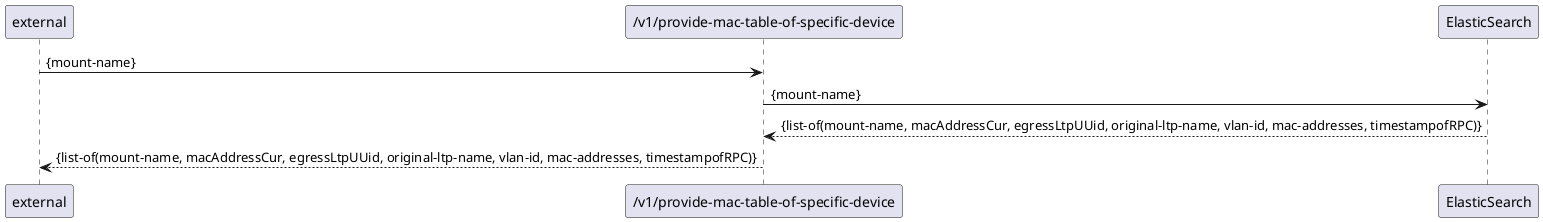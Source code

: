 @startuml
skinparam responseMessageBelowArrow true

"external" -> "/v1/provide-mac-table-of-specific-device": {mount-name}

"/v1/provide-mac-table-of-specific-device" -> "ElasticSearch": {mount-name}
"ElasticSearch" --> "/v1/provide-mac-table-of-specific-device": {list-of(mount-name, macAddressCur, egressLtpUUid, original-ltp-name, vlan-id, mac-addresses, timestampofRPC)}

"/v1/provide-mac-table-of-specific-device" --> "external": {list-of(mount-name, macAddressCur, egressLtpUUid, original-ltp-name, vlan-id, mac-addresses, timestampofRPC)}

@enduml